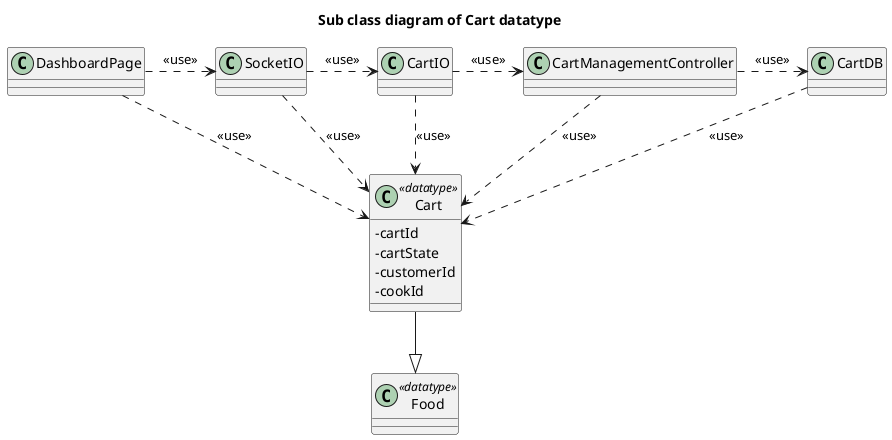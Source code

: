 @startuml subclass-user-datatype
title Sub class diagram of Cart datatype
skinparam ClassAttributeIconSize 0

class "Cart" as c <<datatype>> {
    -cartId
    -cartState
    -customerId
    -cookId
}
class "Food" as f <<datatype>>
class "DashboardPage" as da
class "SocketIO" as so
class "CartIO" as cio
class "CartManagementController" as cmc
class "CartDB" as cdb

da ..> c: <<use>>
so ..> c: <<use>>
cio ..> c: <<use>>
cmc ..> c: <<use>>
cdb ..> c: <<use>>

da .> so: <<use>>
so .> cio: <<use>>
cio .> cmc: <<use>>
cmc .> cdb: <<use>>

c --|> f
@enduml